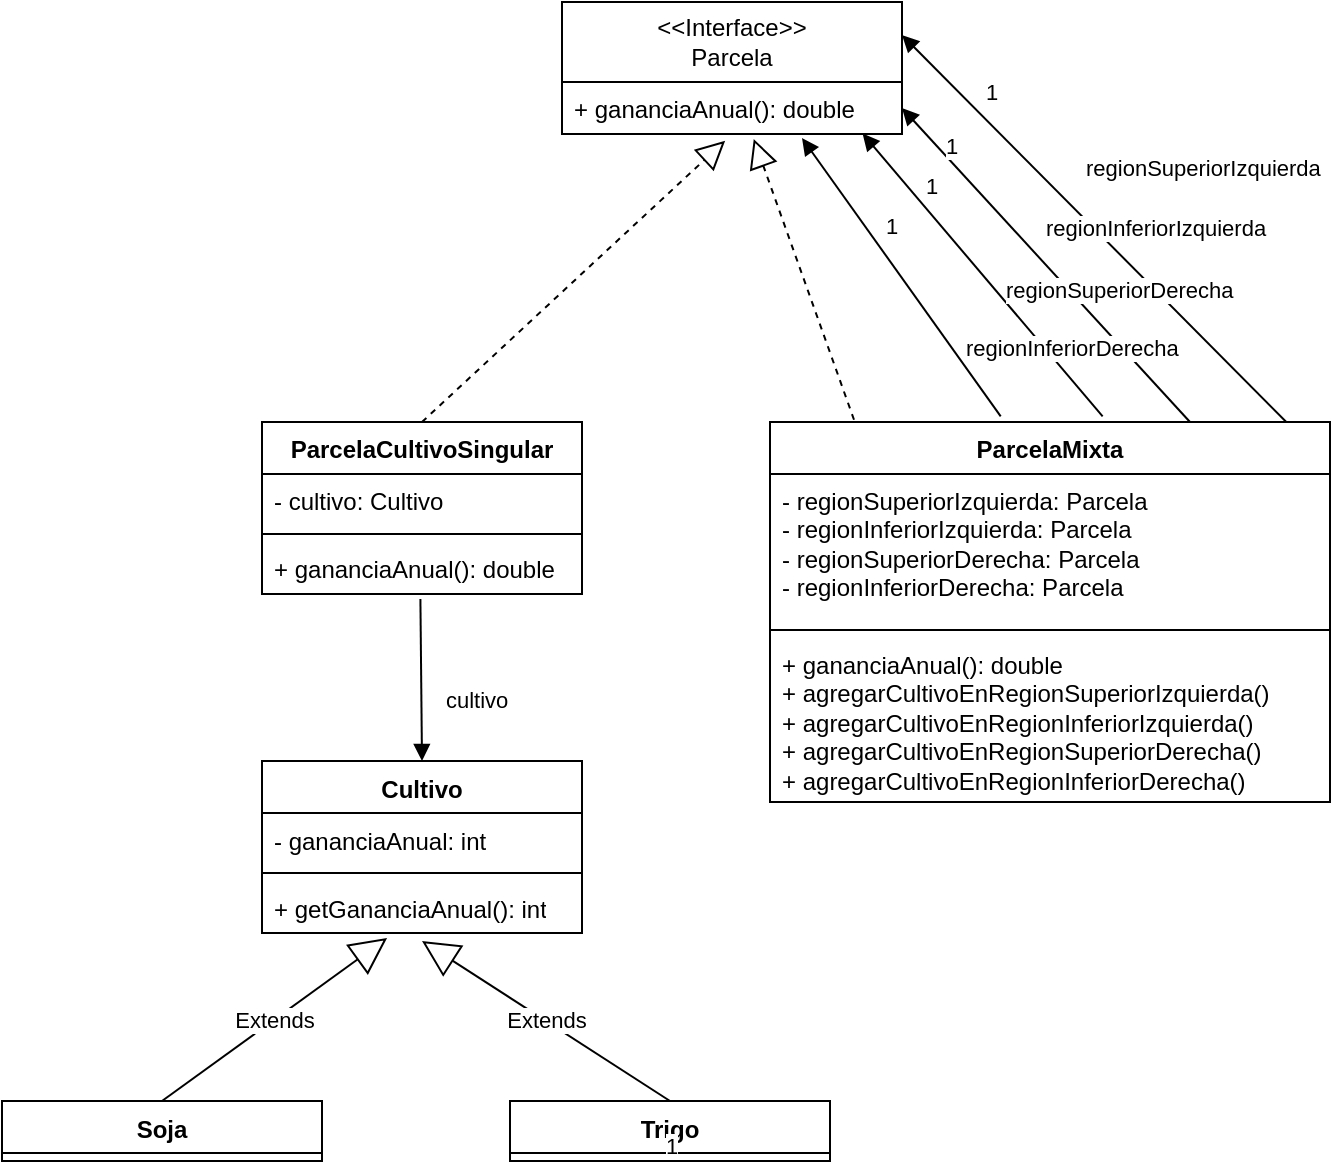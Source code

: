 <mxfile version="21.6.8" type="device">
  <diagram name="Página-1" id="-OF3cr4fAQsW-beNw5pF">
    <mxGraphModel dx="1832" dy="1202" grid="1" gridSize="10" guides="1" tooltips="1" connect="1" arrows="1" fold="1" page="1" pageScale="1" pageWidth="827" pageHeight="1169" math="0" shadow="0">
      <root>
        <mxCell id="0" />
        <mxCell id="1" parent="0" />
        <mxCell id="UaEgps9c6D1fpQJmHc5u-1" value="&amp;lt;&amp;lt;Interface&amp;gt;&amp;gt;&lt;br&gt;Parcela" style="swimlane;fontStyle=0;childLayout=stackLayout;horizontal=1;startSize=40;fillColor=none;horizontalStack=0;resizeParent=1;resizeParentMax=0;resizeLast=0;collapsible=1;marginBottom=0;whiteSpace=wrap;html=1;" vertex="1" parent="1">
          <mxGeometry x="230" y="90" width="170" height="66" as="geometry" />
        </mxCell>
        <mxCell id="UaEgps9c6D1fpQJmHc5u-2" value="+ gananciaAnual(): double" style="text;strokeColor=none;fillColor=none;align=left;verticalAlign=top;spacingLeft=4;spacingRight=4;overflow=hidden;rotatable=0;points=[[0,0.5],[1,0.5]];portConstraint=eastwest;whiteSpace=wrap;html=1;" vertex="1" parent="UaEgps9c6D1fpQJmHc5u-1">
          <mxGeometry y="40" width="170" height="26" as="geometry" />
        </mxCell>
        <mxCell id="UaEgps9c6D1fpQJmHc5u-5" value="ParcelaCultivoSingular" style="swimlane;fontStyle=1;align=center;verticalAlign=top;childLayout=stackLayout;horizontal=1;startSize=26;horizontalStack=0;resizeParent=1;resizeParentMax=0;resizeLast=0;collapsible=1;marginBottom=0;whiteSpace=wrap;html=1;" vertex="1" parent="1">
          <mxGeometry x="80" y="300" width="160" height="86" as="geometry" />
        </mxCell>
        <mxCell id="UaEgps9c6D1fpQJmHc5u-6" value="- cultivo: Cultivo" style="text;strokeColor=none;fillColor=none;align=left;verticalAlign=top;spacingLeft=4;spacingRight=4;overflow=hidden;rotatable=0;points=[[0,0.5],[1,0.5]];portConstraint=eastwest;whiteSpace=wrap;html=1;" vertex="1" parent="UaEgps9c6D1fpQJmHc5u-5">
          <mxGeometry y="26" width="160" height="26" as="geometry" />
        </mxCell>
        <mxCell id="UaEgps9c6D1fpQJmHc5u-7" value="" style="line;strokeWidth=1;fillColor=none;align=left;verticalAlign=middle;spacingTop=-1;spacingLeft=3;spacingRight=3;rotatable=0;labelPosition=right;points=[];portConstraint=eastwest;strokeColor=inherit;" vertex="1" parent="UaEgps9c6D1fpQJmHc5u-5">
          <mxGeometry y="52" width="160" height="8" as="geometry" />
        </mxCell>
        <mxCell id="UaEgps9c6D1fpQJmHc5u-8" value="+ gananciaAnual(): double" style="text;strokeColor=none;fillColor=none;align=left;verticalAlign=top;spacingLeft=4;spacingRight=4;overflow=hidden;rotatable=0;points=[[0,0.5],[1,0.5]];portConstraint=eastwest;whiteSpace=wrap;html=1;" vertex="1" parent="UaEgps9c6D1fpQJmHc5u-5">
          <mxGeometry y="60" width="160" height="26" as="geometry" />
        </mxCell>
        <mxCell id="UaEgps9c6D1fpQJmHc5u-9" value="ParcelaMixta" style="swimlane;fontStyle=1;align=center;verticalAlign=top;childLayout=stackLayout;horizontal=1;startSize=26;horizontalStack=0;resizeParent=1;resizeParentMax=0;resizeLast=0;collapsible=1;marginBottom=0;whiteSpace=wrap;html=1;" vertex="1" parent="1">
          <mxGeometry x="334" y="300" width="280" height="190" as="geometry" />
        </mxCell>
        <mxCell id="UaEgps9c6D1fpQJmHc5u-10" value="- regionSuperiorIzquierda: Parcela&lt;br&gt;- regionInferiorIzquierda: Parcela&lt;br&gt;- regionSuperiorDerecha: Parcela&lt;br&gt;- regionInferiorDerecha: Parcela" style="text;strokeColor=none;fillColor=none;align=left;verticalAlign=top;spacingLeft=4;spacingRight=4;overflow=hidden;rotatable=0;points=[[0,0.5],[1,0.5]];portConstraint=eastwest;whiteSpace=wrap;html=1;" vertex="1" parent="UaEgps9c6D1fpQJmHc5u-9">
          <mxGeometry y="26" width="280" height="74" as="geometry" />
        </mxCell>
        <mxCell id="UaEgps9c6D1fpQJmHc5u-11" value="" style="line;strokeWidth=1;fillColor=none;align=left;verticalAlign=middle;spacingTop=-1;spacingLeft=3;spacingRight=3;rotatable=0;labelPosition=right;points=[];portConstraint=eastwest;strokeColor=inherit;" vertex="1" parent="UaEgps9c6D1fpQJmHc5u-9">
          <mxGeometry y="100" width="280" height="8" as="geometry" />
        </mxCell>
        <mxCell id="UaEgps9c6D1fpQJmHc5u-12" value="+ gananciaAnual(): double&lt;br&gt;+ agregarCultivoEnRegionSuperiorIzquierda()&lt;br&gt;+ agregarCultivoEnRegionInferiorIzquierda()&lt;br&gt;+ agregarCultivoEnRegionSuperiorDerecha()&lt;br&gt;+ agregarCultivoEnRegionInferiorDerecha()" style="text;strokeColor=none;fillColor=none;align=left;verticalAlign=top;spacingLeft=4;spacingRight=4;overflow=hidden;rotatable=0;points=[[0,0.5],[1,0.5]];portConstraint=eastwest;whiteSpace=wrap;html=1;" vertex="1" parent="UaEgps9c6D1fpQJmHc5u-9">
          <mxGeometry y="108" width="280" height="82" as="geometry" />
        </mxCell>
        <mxCell id="UaEgps9c6D1fpQJmHc5u-14" value="" style="endArrow=block;dashed=1;endFill=0;endSize=12;html=1;rounded=0;entryX=0.48;entryY=1.128;entryDx=0;entryDy=0;entryPerimeter=0;exitX=0.5;exitY=0;exitDx=0;exitDy=0;" edge="1" parent="1" source="UaEgps9c6D1fpQJmHc5u-5" target="UaEgps9c6D1fpQJmHc5u-2">
          <mxGeometry width="160" relative="1" as="geometry">
            <mxPoint x="200" y="330" as="sourcePoint" />
            <mxPoint x="360" y="330" as="targetPoint" />
          </mxGeometry>
        </mxCell>
        <mxCell id="UaEgps9c6D1fpQJmHc5u-15" value="" style="endArrow=block;dashed=1;endFill=0;endSize=12;html=1;rounded=0;entryX=0.564;entryY=1.096;entryDx=0;entryDy=0;entryPerimeter=0;exitX=0.15;exitY=-0.006;exitDx=0;exitDy=0;exitPerimeter=0;" edge="1" parent="1" source="UaEgps9c6D1fpQJmHc5u-9" target="UaEgps9c6D1fpQJmHc5u-2">
          <mxGeometry width="160" relative="1" as="geometry">
            <mxPoint x="170" y="310" as="sourcePoint" />
            <mxPoint x="322" y="169" as="targetPoint" />
          </mxGeometry>
        </mxCell>
        <mxCell id="UaEgps9c6D1fpQJmHc5u-22" value="Cultivo" style="swimlane;fontStyle=1;align=center;verticalAlign=top;childLayout=stackLayout;horizontal=1;startSize=26;horizontalStack=0;resizeParent=1;resizeParentMax=0;resizeLast=0;collapsible=1;marginBottom=0;whiteSpace=wrap;html=1;" vertex="1" parent="1">
          <mxGeometry x="80" y="469.5" width="160" height="86" as="geometry" />
        </mxCell>
        <mxCell id="UaEgps9c6D1fpQJmHc5u-23" value="- gananciaAnual: int" style="text;strokeColor=none;fillColor=none;align=left;verticalAlign=top;spacingLeft=4;spacingRight=4;overflow=hidden;rotatable=0;points=[[0,0.5],[1,0.5]];portConstraint=eastwest;whiteSpace=wrap;html=1;" vertex="1" parent="UaEgps9c6D1fpQJmHc5u-22">
          <mxGeometry y="26" width="160" height="26" as="geometry" />
        </mxCell>
        <mxCell id="UaEgps9c6D1fpQJmHc5u-24" value="" style="line;strokeWidth=1;fillColor=none;align=left;verticalAlign=middle;spacingTop=-1;spacingLeft=3;spacingRight=3;rotatable=0;labelPosition=right;points=[];portConstraint=eastwest;strokeColor=inherit;" vertex="1" parent="UaEgps9c6D1fpQJmHc5u-22">
          <mxGeometry y="52" width="160" height="8" as="geometry" />
        </mxCell>
        <mxCell id="UaEgps9c6D1fpQJmHc5u-25" value="+ getGananciaAnual(): int" style="text;strokeColor=none;fillColor=none;align=left;verticalAlign=top;spacingLeft=4;spacingRight=4;overflow=hidden;rotatable=0;points=[[0,0.5],[1,0.5]];portConstraint=eastwest;whiteSpace=wrap;html=1;" vertex="1" parent="UaEgps9c6D1fpQJmHc5u-22">
          <mxGeometry y="60" width="160" height="26" as="geometry" />
        </mxCell>
        <mxCell id="UaEgps9c6D1fpQJmHc5u-26" value="Soja" style="swimlane;fontStyle=1;align=center;verticalAlign=top;childLayout=stackLayout;horizontal=1;startSize=26;horizontalStack=0;resizeParent=1;resizeParentMax=0;resizeLast=0;collapsible=1;marginBottom=0;whiteSpace=wrap;html=1;" vertex="1" parent="1">
          <mxGeometry x="-50" y="639.5" width="160" height="30" as="geometry" />
        </mxCell>
        <mxCell id="UaEgps9c6D1fpQJmHc5u-30" value="Trigo" style="swimlane;fontStyle=1;align=center;verticalAlign=top;childLayout=stackLayout;horizontal=1;startSize=26;horizontalStack=0;resizeParent=1;resizeParentMax=0;resizeLast=0;collapsible=1;marginBottom=0;whiteSpace=wrap;html=1;" vertex="1" parent="1">
          <mxGeometry x="204" y="639.5" width="160" height="30" as="geometry" />
        </mxCell>
        <mxCell id="UaEgps9c6D1fpQJmHc5u-35" value="Extends" style="endArrow=block;endSize=16;endFill=0;html=1;rounded=0;exitX=0.5;exitY=0;exitDx=0;exitDy=0;entryX=0.391;entryY=1.096;entryDx=0;entryDy=0;entryPerimeter=0;" edge="1" parent="1" source="UaEgps9c6D1fpQJmHc5u-26" target="UaEgps9c6D1fpQJmHc5u-25">
          <mxGeometry width="160" relative="1" as="geometry">
            <mxPoint x="60" y="489.5" as="sourcePoint" />
            <mxPoint x="150" y="559.5" as="targetPoint" />
          </mxGeometry>
        </mxCell>
        <mxCell id="UaEgps9c6D1fpQJmHc5u-36" value="Extends" style="endArrow=block;endSize=16;endFill=0;html=1;rounded=0;exitX=0.5;exitY=0;exitDx=0;exitDy=0;" edge="1" parent="1" source="UaEgps9c6D1fpQJmHc5u-30">
          <mxGeometry width="160" relative="1" as="geometry">
            <mxPoint x="40" y="649.5" as="sourcePoint" />
            <mxPoint x="160" y="559.5" as="targetPoint" />
          </mxGeometry>
        </mxCell>
        <mxCell id="UaEgps9c6D1fpQJmHc5u-37" value="cultivo" style="endArrow=block;endFill=1;html=1;align=left;verticalAlign=top;rounded=0;entryX=0.5;entryY=0;entryDx=0;entryDy=0;exitX=0.495;exitY=1.096;exitDx=0;exitDy=0;exitPerimeter=0;" edge="1" parent="1" source="UaEgps9c6D1fpQJmHc5u-8" target="UaEgps9c6D1fpQJmHc5u-22">
          <mxGeometry x="-0.065" y="10" relative="1" as="geometry">
            <mxPoint x="160" y="520" as="sourcePoint" />
            <mxPoint x="320" y="520" as="targetPoint" />
            <mxPoint as="offset" />
          </mxGeometry>
        </mxCell>
        <mxCell id="UaEgps9c6D1fpQJmHc5u-38" value="1" style="edgeLabel;resizable=0;html=1;align=left;verticalAlign=bottom;" connectable="0" vertex="1" parent="UaEgps9c6D1fpQJmHc5u-37">
          <mxGeometry x="-1" relative="1" as="geometry">
            <mxPoint x="121" y="282" as="offset" />
          </mxGeometry>
        </mxCell>
        <mxCell id="UaEgps9c6D1fpQJmHc5u-41" value="regionSuperiorIzquierda" style="endArrow=block;endFill=1;html=1;align=left;verticalAlign=top;rounded=0;exitX=0.922;exitY=0;exitDx=0;exitDy=0;exitPerimeter=0;entryX=1;entryY=0.25;entryDx=0;entryDy=0;" edge="1" parent="1" source="UaEgps9c6D1fpQJmHc5u-9" target="UaEgps9c6D1fpQJmHc5u-1">
          <mxGeometry x="0.257" y="-26" relative="1" as="geometry">
            <mxPoint x="290" y="250" as="sourcePoint" />
            <mxPoint x="450" y="250" as="targetPoint" />
            <mxPoint as="offset" />
          </mxGeometry>
        </mxCell>
        <mxCell id="UaEgps9c6D1fpQJmHc5u-42" value="1" style="edgeLabel;resizable=0;html=1;align=left;verticalAlign=bottom;" connectable="0" vertex="1" parent="UaEgps9c6D1fpQJmHc5u-41">
          <mxGeometry x="-1" relative="1" as="geometry">
            <mxPoint x="-152" y="-157" as="offset" />
          </mxGeometry>
        </mxCell>
        <mxCell id="UaEgps9c6D1fpQJmHc5u-43" value="regionInferiorIzquierda" style="endArrow=block;endFill=1;html=1;align=left;verticalAlign=top;rounded=0;exitX=0.75;exitY=0;exitDx=0;exitDy=0;entryX=1;entryY=0.5;entryDx=0;entryDy=0;" edge="1" parent="1" source="UaEgps9c6D1fpQJmHc5u-9" target="UaEgps9c6D1fpQJmHc5u-2">
          <mxGeometry x="0.231" y="-20" relative="1" as="geometry">
            <mxPoint x="602" y="310" as="sourcePoint" />
            <mxPoint x="410" y="153" as="targetPoint" />
            <mxPoint as="offset" />
          </mxGeometry>
        </mxCell>
        <mxCell id="UaEgps9c6D1fpQJmHc5u-44" value="1" style="edgeLabel;resizable=0;html=1;align=left;verticalAlign=bottom;" connectable="0" vertex="1" parent="UaEgps9c6D1fpQJmHc5u-43">
          <mxGeometry x="-1" relative="1" as="geometry">
            <mxPoint x="-124" y="-130" as="offset" />
          </mxGeometry>
        </mxCell>
        <mxCell id="UaEgps9c6D1fpQJmHc5u-48" value="regionSuperiorDerecha" style="endArrow=block;endFill=1;html=1;align=left;verticalAlign=top;rounded=0;exitX=0.594;exitY=-0.015;exitDx=0;exitDy=0;entryX=0.884;entryY=0.99;entryDx=0;entryDy=0;exitPerimeter=0;entryPerimeter=0;" edge="1" parent="1" source="UaEgps9c6D1fpQJmHc5u-9" target="UaEgps9c6D1fpQJmHc5u-2">
          <mxGeometry x="-0.015" y="-12" relative="1" as="geometry">
            <mxPoint x="554" y="310" as="sourcePoint" />
            <mxPoint x="410" y="153" as="targetPoint" />
            <mxPoint y="1" as="offset" />
          </mxGeometry>
        </mxCell>
        <mxCell id="UaEgps9c6D1fpQJmHc5u-49" value="1" style="edgeLabel;resizable=0;html=1;align=left;verticalAlign=bottom;" connectable="0" vertex="1" parent="UaEgps9c6D1fpQJmHc5u-48">
          <mxGeometry x="-1" relative="1" as="geometry">
            <mxPoint x="-90" y="-107" as="offset" />
          </mxGeometry>
        </mxCell>
        <mxCell id="UaEgps9c6D1fpQJmHc5u-50" value="regionInferiorDerecha" style="endArrow=block;endFill=1;html=1;align=left;verticalAlign=top;rounded=0;exitX=0.412;exitY=-0.015;exitDx=0;exitDy=0;exitPerimeter=0;" edge="1" parent="1" source="UaEgps9c6D1fpQJmHc5u-9">
          <mxGeometry x="-0.42" y="-12" relative="1" as="geometry">
            <mxPoint x="564" y="320" as="sourcePoint" />
            <mxPoint x="350" y="158" as="targetPoint" />
            <mxPoint as="offset" />
          </mxGeometry>
        </mxCell>
        <mxCell id="UaEgps9c6D1fpQJmHc5u-51" value="1" style="edgeLabel;resizable=0;html=1;align=left;verticalAlign=bottom;" connectable="0" vertex="1" parent="UaEgps9c6D1fpQJmHc5u-50">
          <mxGeometry x="-1" relative="1" as="geometry">
            <mxPoint x="-59" y="-87" as="offset" />
          </mxGeometry>
        </mxCell>
      </root>
    </mxGraphModel>
  </diagram>
</mxfile>
